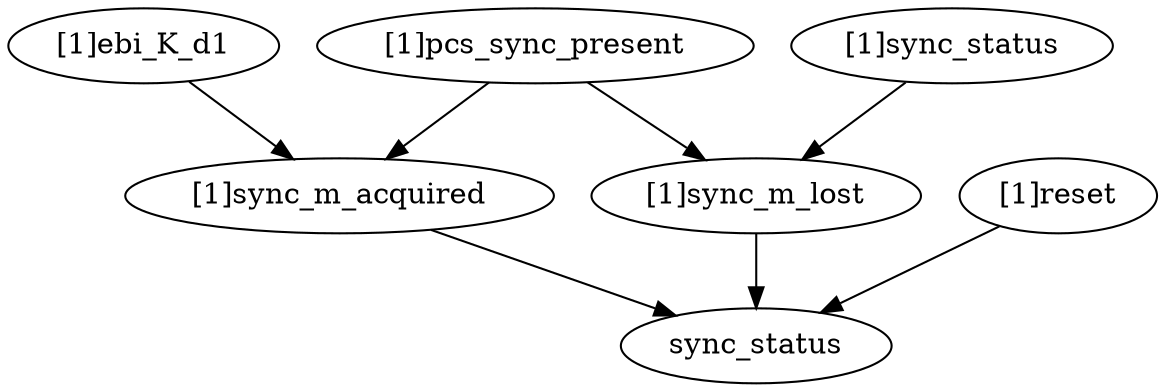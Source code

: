 strict digraph "" {
	"[1]ebi_K_d1"	 [complexity=3,
		importance=0.0879726111118,
		rank=0.0293242037039];
	"[1]sync_m_acquired"	 [complexity=1,
		importance=0.0726166315684,
		rank=0.0726166315684];
	"[1]ebi_K_d1" -> "[1]sync_m_acquired";
	"[1]pcs_sync_present"	 [complexity=2,
		importance=0.202327795327,
		rank=0.101163897664];
	"[1]pcs_sync_present" -> "[1]sync_m_acquired";
	"[1]sync_m_lost"	 [complexity=1,
		importance=0.0572136732683,
		rank=0.0572136732683];
	"[1]pcs_sync_present" -> "[1]sync_m_lost";
	"[1]sync_status"	 [complexity=3,
		importance=0.0874081332202,
		rank=0.0291360444067];
	"[1]sync_status" -> "[1]sync_m_lost";
	sync_status	 [complexity=0,
		importance=0.0301944599519,
		rank=0.0];
	"[1]sync_m_acquired" -> sync_status;
	"[1]sync_m_lost" -> sync_status;
	"[1]reset"	 [complexity=1,
		importance=0.100554795136,
		rank=0.100554795136];
	"[1]reset" -> sync_status;
}
